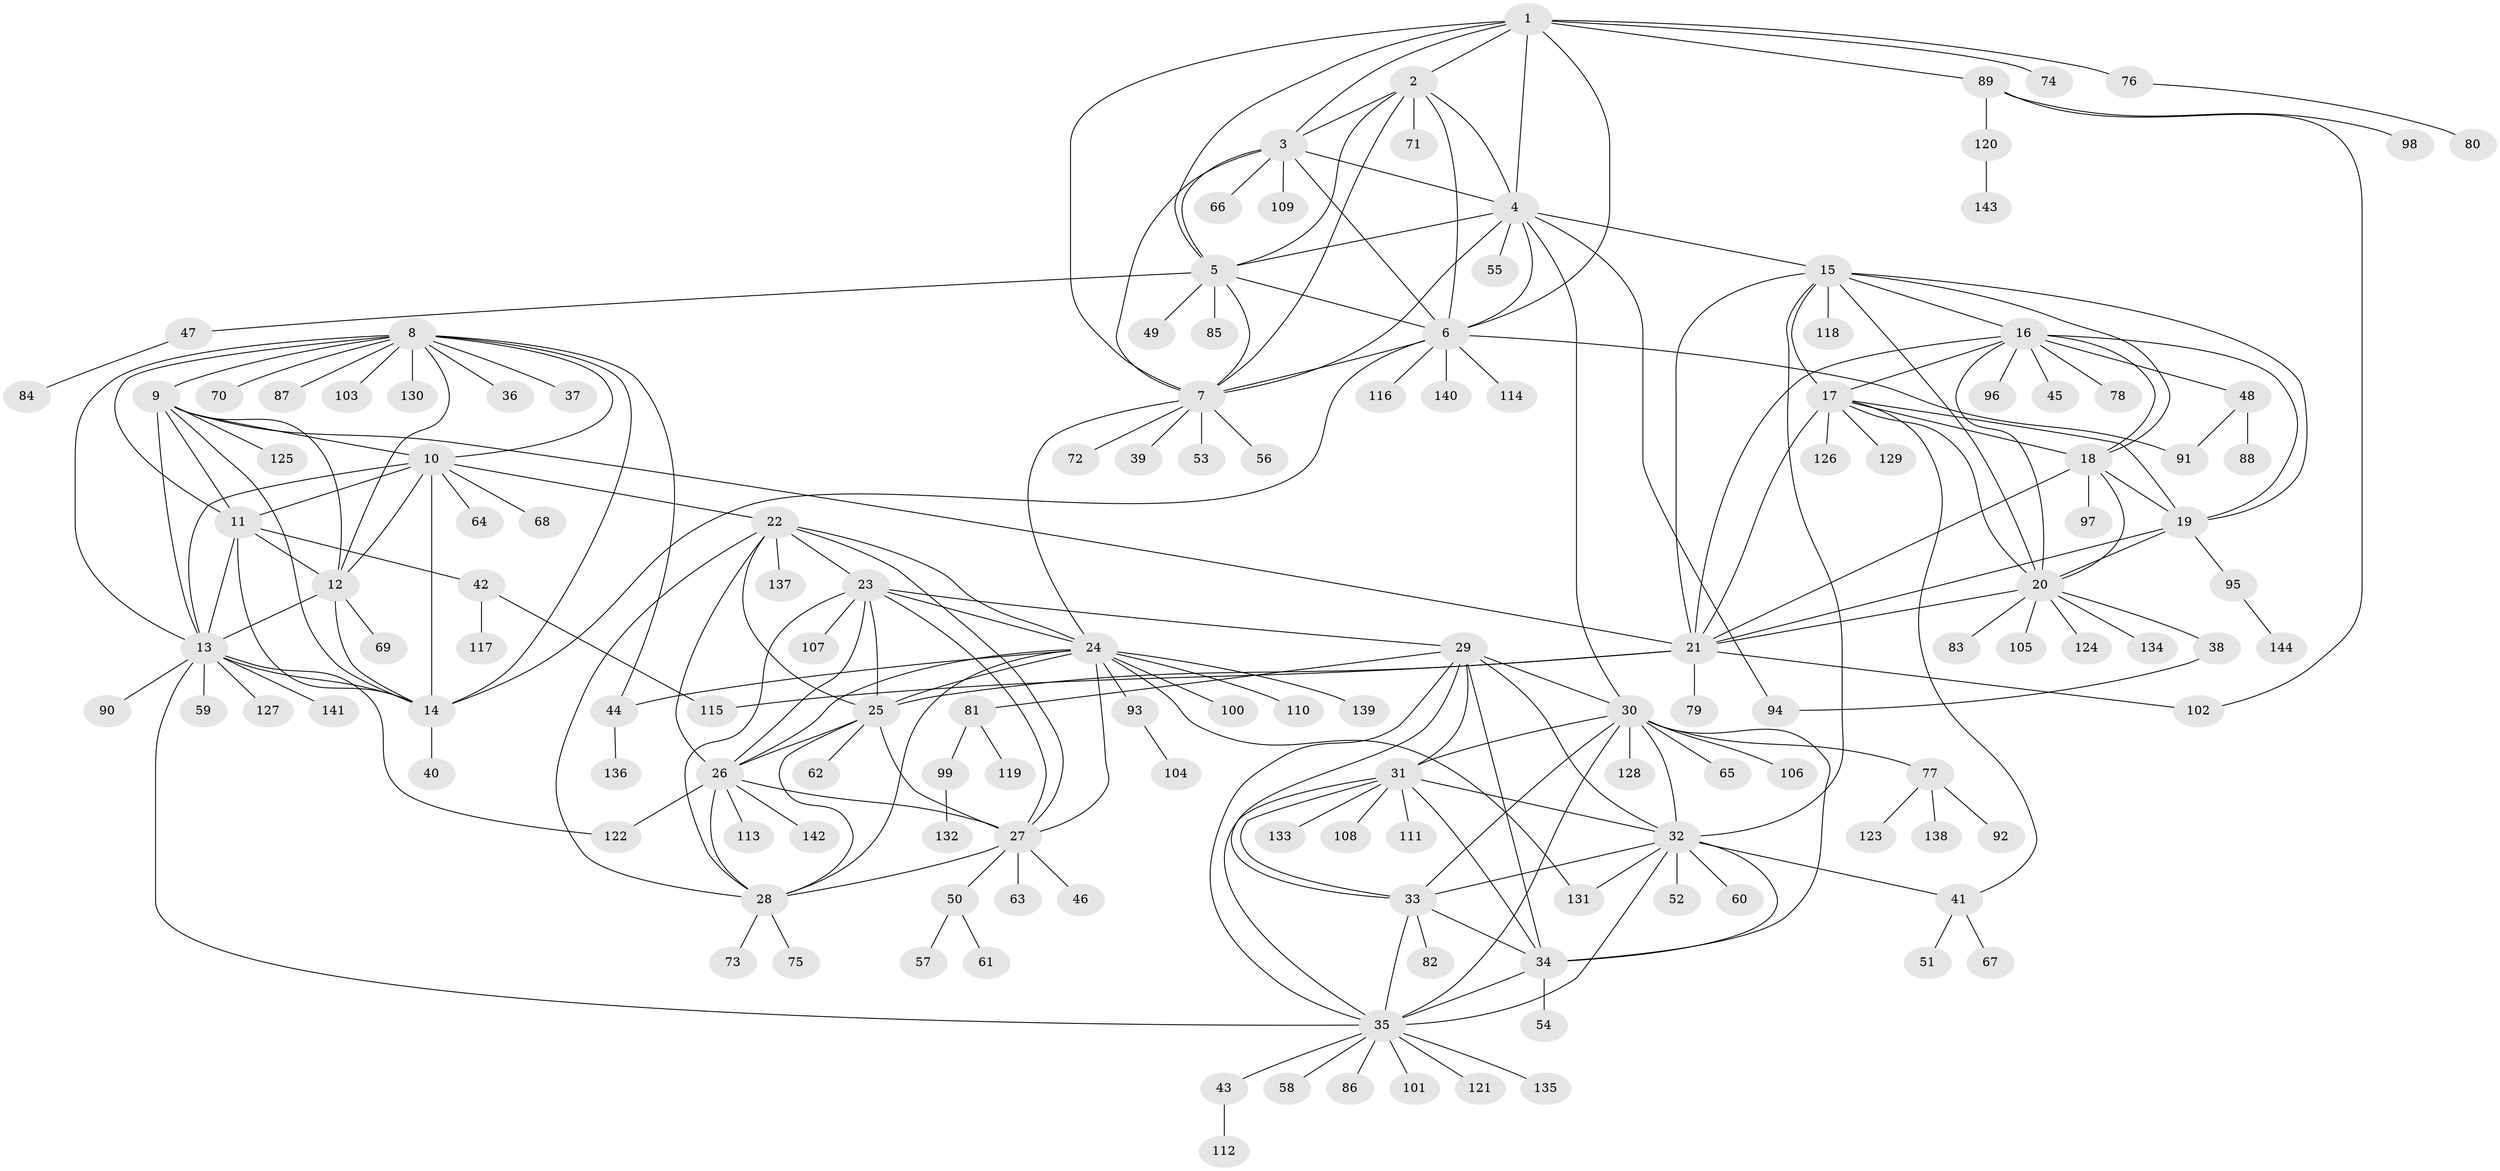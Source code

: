 // Generated by graph-tools (version 1.1) at 2025/26/03/09/25 03:26:49]
// undirected, 144 vertices, 232 edges
graph export_dot {
graph [start="1"]
  node [color=gray90,style=filled];
  1;
  2;
  3;
  4;
  5;
  6;
  7;
  8;
  9;
  10;
  11;
  12;
  13;
  14;
  15;
  16;
  17;
  18;
  19;
  20;
  21;
  22;
  23;
  24;
  25;
  26;
  27;
  28;
  29;
  30;
  31;
  32;
  33;
  34;
  35;
  36;
  37;
  38;
  39;
  40;
  41;
  42;
  43;
  44;
  45;
  46;
  47;
  48;
  49;
  50;
  51;
  52;
  53;
  54;
  55;
  56;
  57;
  58;
  59;
  60;
  61;
  62;
  63;
  64;
  65;
  66;
  67;
  68;
  69;
  70;
  71;
  72;
  73;
  74;
  75;
  76;
  77;
  78;
  79;
  80;
  81;
  82;
  83;
  84;
  85;
  86;
  87;
  88;
  89;
  90;
  91;
  92;
  93;
  94;
  95;
  96;
  97;
  98;
  99;
  100;
  101;
  102;
  103;
  104;
  105;
  106;
  107;
  108;
  109;
  110;
  111;
  112;
  113;
  114;
  115;
  116;
  117;
  118;
  119;
  120;
  121;
  122;
  123;
  124;
  125;
  126;
  127;
  128;
  129;
  130;
  131;
  132;
  133;
  134;
  135;
  136;
  137;
  138;
  139;
  140;
  141;
  142;
  143;
  144;
  1 -- 2;
  1 -- 3;
  1 -- 4;
  1 -- 5;
  1 -- 6;
  1 -- 7;
  1 -- 74;
  1 -- 76;
  1 -- 89;
  2 -- 3;
  2 -- 4;
  2 -- 5;
  2 -- 6;
  2 -- 7;
  2 -- 71;
  3 -- 4;
  3 -- 5;
  3 -- 6;
  3 -- 7;
  3 -- 66;
  3 -- 109;
  4 -- 5;
  4 -- 6;
  4 -- 7;
  4 -- 15;
  4 -- 30;
  4 -- 55;
  4 -- 94;
  5 -- 6;
  5 -- 7;
  5 -- 47;
  5 -- 49;
  5 -- 85;
  6 -- 7;
  6 -- 14;
  6 -- 91;
  6 -- 114;
  6 -- 116;
  6 -- 140;
  7 -- 24;
  7 -- 39;
  7 -- 53;
  7 -- 56;
  7 -- 72;
  8 -- 9;
  8 -- 10;
  8 -- 11;
  8 -- 12;
  8 -- 13;
  8 -- 14;
  8 -- 36;
  8 -- 37;
  8 -- 44;
  8 -- 70;
  8 -- 87;
  8 -- 103;
  8 -- 130;
  9 -- 10;
  9 -- 11;
  9 -- 12;
  9 -- 13;
  9 -- 14;
  9 -- 21;
  9 -- 125;
  10 -- 11;
  10 -- 12;
  10 -- 13;
  10 -- 14;
  10 -- 22;
  10 -- 64;
  10 -- 68;
  11 -- 12;
  11 -- 13;
  11 -- 14;
  11 -- 42;
  12 -- 13;
  12 -- 14;
  12 -- 69;
  13 -- 14;
  13 -- 35;
  13 -- 59;
  13 -- 90;
  13 -- 122;
  13 -- 127;
  13 -- 141;
  14 -- 40;
  15 -- 16;
  15 -- 17;
  15 -- 18;
  15 -- 19;
  15 -- 20;
  15 -- 21;
  15 -- 32;
  15 -- 118;
  16 -- 17;
  16 -- 18;
  16 -- 19;
  16 -- 20;
  16 -- 21;
  16 -- 45;
  16 -- 48;
  16 -- 78;
  16 -- 96;
  17 -- 18;
  17 -- 19;
  17 -- 20;
  17 -- 21;
  17 -- 41;
  17 -- 126;
  17 -- 129;
  18 -- 19;
  18 -- 20;
  18 -- 21;
  18 -- 97;
  19 -- 20;
  19 -- 21;
  19 -- 95;
  20 -- 21;
  20 -- 38;
  20 -- 83;
  20 -- 105;
  20 -- 124;
  20 -- 134;
  21 -- 25;
  21 -- 79;
  21 -- 102;
  21 -- 115;
  22 -- 23;
  22 -- 24;
  22 -- 25;
  22 -- 26;
  22 -- 27;
  22 -- 28;
  22 -- 137;
  23 -- 24;
  23 -- 25;
  23 -- 26;
  23 -- 27;
  23 -- 28;
  23 -- 29;
  23 -- 107;
  24 -- 25;
  24 -- 26;
  24 -- 27;
  24 -- 28;
  24 -- 44;
  24 -- 93;
  24 -- 100;
  24 -- 110;
  24 -- 131;
  24 -- 139;
  25 -- 26;
  25 -- 27;
  25 -- 28;
  25 -- 62;
  26 -- 27;
  26 -- 28;
  26 -- 113;
  26 -- 122;
  26 -- 142;
  27 -- 28;
  27 -- 46;
  27 -- 50;
  27 -- 63;
  28 -- 73;
  28 -- 75;
  29 -- 30;
  29 -- 31;
  29 -- 32;
  29 -- 33;
  29 -- 34;
  29 -- 35;
  29 -- 81;
  30 -- 31;
  30 -- 32;
  30 -- 33;
  30 -- 34;
  30 -- 35;
  30 -- 65;
  30 -- 77;
  30 -- 106;
  30 -- 128;
  31 -- 32;
  31 -- 33;
  31 -- 34;
  31 -- 35;
  31 -- 108;
  31 -- 111;
  31 -- 133;
  32 -- 33;
  32 -- 34;
  32 -- 35;
  32 -- 41;
  32 -- 52;
  32 -- 60;
  32 -- 131;
  33 -- 34;
  33 -- 35;
  33 -- 82;
  34 -- 35;
  34 -- 54;
  35 -- 43;
  35 -- 58;
  35 -- 86;
  35 -- 101;
  35 -- 121;
  35 -- 135;
  38 -- 94;
  41 -- 51;
  41 -- 67;
  42 -- 115;
  42 -- 117;
  43 -- 112;
  44 -- 136;
  47 -- 84;
  48 -- 88;
  48 -- 91;
  50 -- 57;
  50 -- 61;
  76 -- 80;
  77 -- 92;
  77 -- 123;
  77 -- 138;
  81 -- 99;
  81 -- 119;
  89 -- 98;
  89 -- 102;
  89 -- 120;
  93 -- 104;
  95 -- 144;
  99 -- 132;
  120 -- 143;
}
